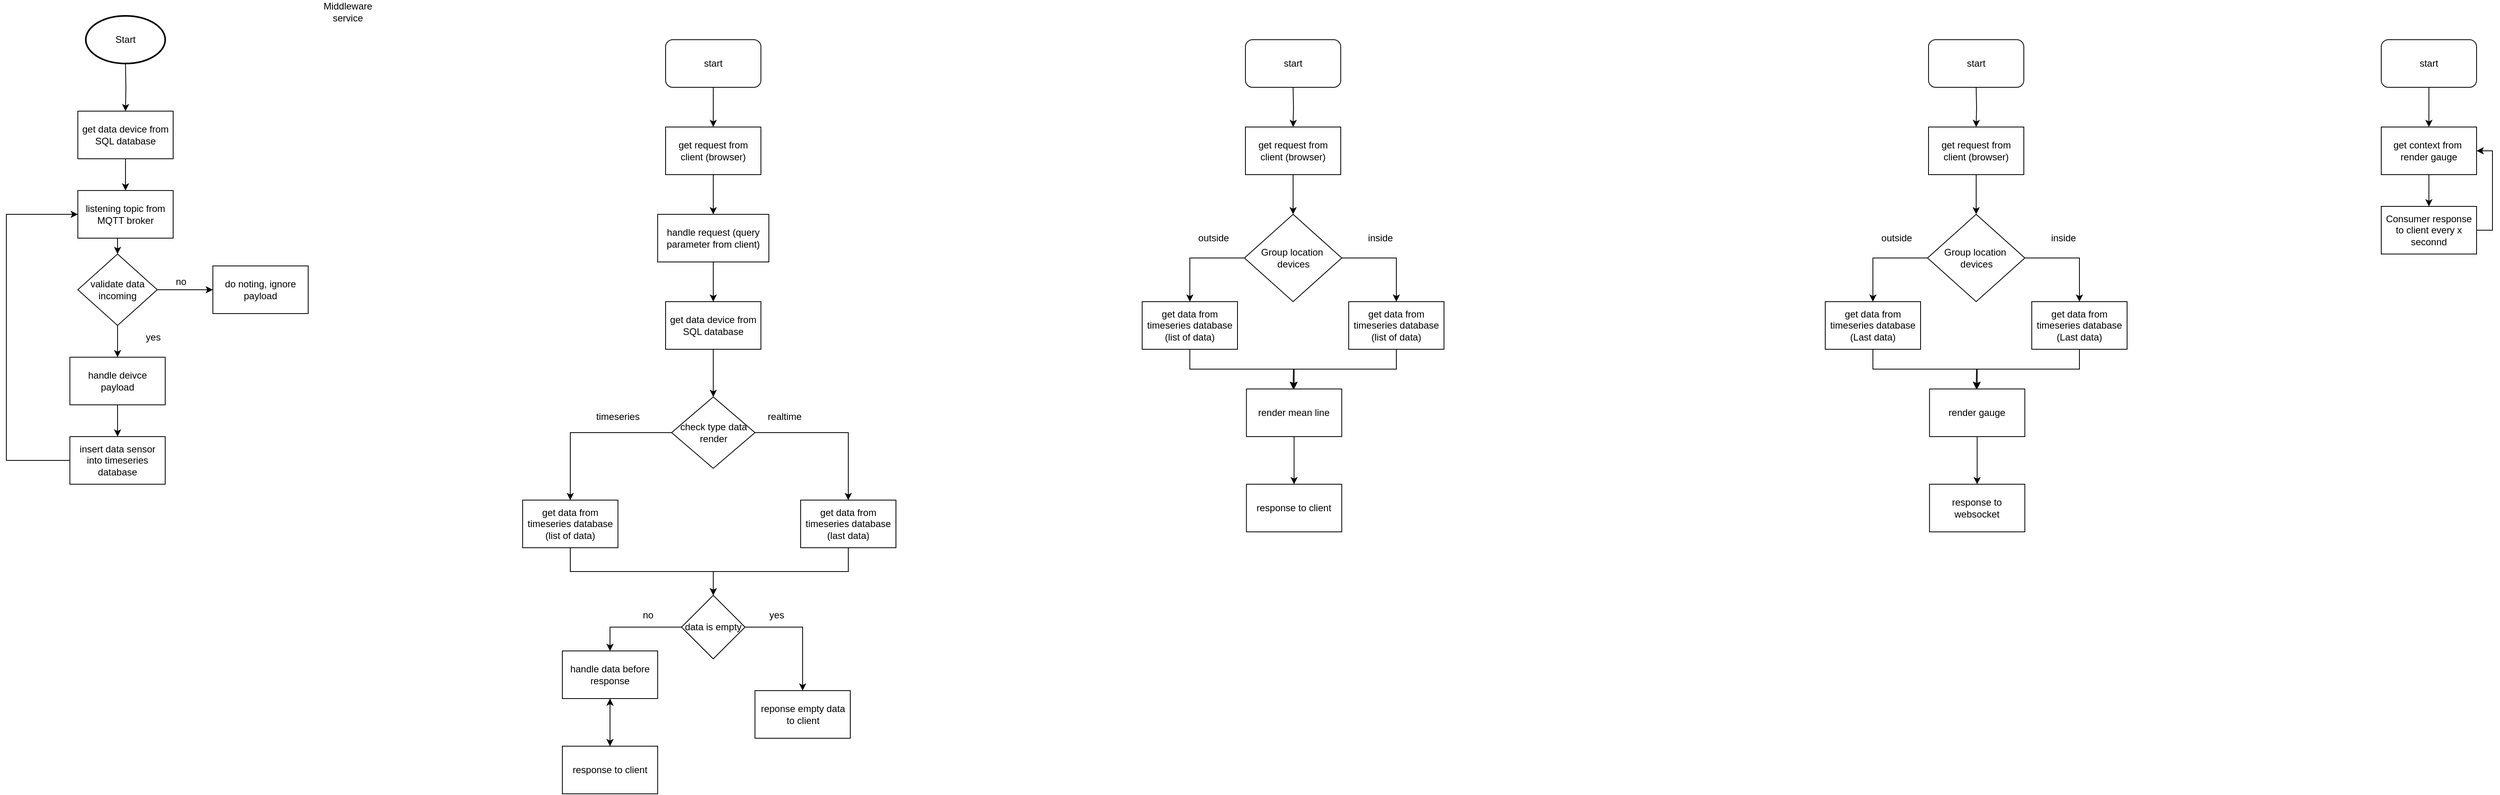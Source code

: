 <mxfile version="22.1.0" type="github">
  <diagram id="C5RBs43oDa-KdzZeNtuy" name="Page-1">
    <mxGraphModel dx="1386" dy="793" grid="1" gridSize="10" guides="1" tooltips="1" connect="1" arrows="1" fold="1" page="1" pageScale="1" pageWidth="827" pageHeight="1169" math="0" shadow="0">
      <root>
        <mxCell id="WIyWlLk6GJQsqaUBKTNV-0" />
        <mxCell id="WIyWlLk6GJQsqaUBKTNV-1" parent="WIyWlLk6GJQsqaUBKTNV-0" />
        <mxCell id="o4FVKEmSZAY0uZQRgnPp-2" value="Middleware service" style="text;html=1;strokeColor=none;fillColor=none;align=center;verticalAlign=middle;whiteSpace=wrap;rounded=0;" parent="WIyWlLk6GJQsqaUBKTNV-1" vertex="1">
          <mxGeometry x="630" y="20" width="100" height="30" as="geometry" />
        </mxCell>
        <mxCell id="o4FVKEmSZAY0uZQRgnPp-13" style="edgeStyle=orthogonalEdgeStyle;rounded=0;orthogonalLoop=1;jettySize=auto;html=1;exitX=0.5;exitY=1;exitDx=0;exitDy=0;entryX=0.5;entryY=0;entryDx=0;entryDy=0;" parent="WIyWlLk6GJQsqaUBKTNV-1" target="o4FVKEmSZAY0uZQRgnPp-16" edge="1">
          <mxGeometry relative="1" as="geometry">
            <mxPoint x="400" y="100.0" as="sourcePoint" />
          </mxGeometry>
        </mxCell>
        <mxCell id="o4FVKEmSZAY0uZQRgnPp-15" style="edgeStyle=orthogonalEdgeStyle;rounded=0;orthogonalLoop=1;jettySize=auto;html=1;exitX=0.5;exitY=1;exitDx=0;exitDy=0;entryX=0.5;entryY=0;entryDx=0;entryDy=0;" parent="WIyWlLk6GJQsqaUBKTNV-1" source="o4FVKEmSZAY0uZQRgnPp-16" target="o4FVKEmSZAY0uZQRgnPp-18" edge="1">
          <mxGeometry relative="1" as="geometry" />
        </mxCell>
        <mxCell id="o4FVKEmSZAY0uZQRgnPp-16" value="get data device from SQL database" style="rounded=0;whiteSpace=wrap;html=1;" parent="WIyWlLk6GJQsqaUBKTNV-1" vertex="1">
          <mxGeometry x="340" y="160" width="120" height="60" as="geometry" />
        </mxCell>
        <mxCell id="o4FVKEmSZAY0uZQRgnPp-17" style="edgeStyle=orthogonalEdgeStyle;rounded=0;orthogonalLoop=1;jettySize=auto;html=1;exitX=0.5;exitY=1;exitDx=0;exitDy=0;entryX=0.5;entryY=0;entryDx=0;entryDy=0;" parent="WIyWlLk6GJQsqaUBKTNV-1" source="o4FVKEmSZAY0uZQRgnPp-18" target="o4FVKEmSZAY0uZQRgnPp-23" edge="1">
          <mxGeometry relative="1" as="geometry" />
        </mxCell>
        <mxCell id="o4FVKEmSZAY0uZQRgnPp-18" value="listening topic from MQTT broker" style="rounded=0;whiteSpace=wrap;html=1;" parent="WIyWlLk6GJQsqaUBKTNV-1" vertex="1">
          <mxGeometry x="340" y="260" width="120" height="60" as="geometry" />
        </mxCell>
        <mxCell id="o4FVKEmSZAY0uZQRgnPp-19" style="edgeStyle=orthogonalEdgeStyle;rounded=0;orthogonalLoop=1;jettySize=auto;html=1;exitX=0.5;exitY=1;exitDx=0;exitDy=0;entryX=0.5;entryY=0;entryDx=0;entryDy=0;" parent="WIyWlLk6GJQsqaUBKTNV-1" source="o4FVKEmSZAY0uZQRgnPp-20" target="o4FVKEmSZAY0uZQRgnPp-25" edge="1">
          <mxGeometry relative="1" as="geometry" />
        </mxCell>
        <mxCell id="o4FVKEmSZAY0uZQRgnPp-20" value="handle deivce payload" style="rounded=0;whiteSpace=wrap;html=1;" parent="WIyWlLk6GJQsqaUBKTNV-1" vertex="1">
          <mxGeometry x="330" y="470" width="120" height="60" as="geometry" />
        </mxCell>
        <mxCell id="o4FVKEmSZAY0uZQRgnPp-21" style="edgeStyle=orthogonalEdgeStyle;rounded=0;orthogonalLoop=1;jettySize=auto;html=1;exitX=1;exitY=0.5;exitDx=0;exitDy=0;entryX=0;entryY=0.5;entryDx=0;entryDy=0;" parent="WIyWlLk6GJQsqaUBKTNV-1" source="o4FVKEmSZAY0uZQRgnPp-23" target="o4FVKEmSZAY0uZQRgnPp-24" edge="1">
          <mxGeometry relative="1" as="geometry" />
        </mxCell>
        <mxCell id="o4FVKEmSZAY0uZQRgnPp-22" style="edgeStyle=orthogonalEdgeStyle;rounded=0;orthogonalLoop=1;jettySize=auto;html=1;exitX=0.5;exitY=1;exitDx=0;exitDy=0;entryX=0.5;entryY=0;entryDx=0;entryDy=0;" parent="WIyWlLk6GJQsqaUBKTNV-1" source="o4FVKEmSZAY0uZQRgnPp-23" target="o4FVKEmSZAY0uZQRgnPp-20" edge="1">
          <mxGeometry relative="1" as="geometry" />
        </mxCell>
        <mxCell id="o4FVKEmSZAY0uZQRgnPp-23" value="validate data incoming" style="rhombus;whiteSpace=wrap;html=1;" parent="WIyWlLk6GJQsqaUBKTNV-1" vertex="1">
          <mxGeometry x="340" y="340" width="100" height="90" as="geometry" />
        </mxCell>
        <mxCell id="o4FVKEmSZAY0uZQRgnPp-24" value="do noting, ignore payload" style="rounded=0;whiteSpace=wrap;html=1;" parent="WIyWlLk6GJQsqaUBKTNV-1" vertex="1">
          <mxGeometry x="510" y="355" width="120" height="60" as="geometry" />
        </mxCell>
        <mxCell id="aOWYVo19ouYTUW9FXyHs-0" style="edgeStyle=orthogonalEdgeStyle;rounded=0;orthogonalLoop=1;jettySize=auto;html=1;exitX=0;exitY=0.5;exitDx=0;exitDy=0;entryX=0;entryY=0.5;entryDx=0;entryDy=0;" parent="WIyWlLk6GJQsqaUBKTNV-1" source="o4FVKEmSZAY0uZQRgnPp-25" target="o4FVKEmSZAY0uZQRgnPp-18" edge="1">
          <mxGeometry relative="1" as="geometry">
            <Array as="points">
              <mxPoint x="250" y="600" />
              <mxPoint x="250" y="290" />
            </Array>
          </mxGeometry>
        </mxCell>
        <mxCell id="o4FVKEmSZAY0uZQRgnPp-25" value="insert data sensor into timeseries database" style="rounded=0;whiteSpace=wrap;html=1;" parent="WIyWlLk6GJQsqaUBKTNV-1" vertex="1">
          <mxGeometry x="330" y="570" width="120" height="60" as="geometry" />
        </mxCell>
        <mxCell id="o4FVKEmSZAY0uZQRgnPp-26" value="no" style="text;html=1;strokeColor=none;fillColor=none;align=center;verticalAlign=middle;whiteSpace=wrap;rounded=0;" parent="WIyWlLk6GJQsqaUBKTNV-1" vertex="1">
          <mxGeometry x="440" y="360" width="60" height="30" as="geometry" />
        </mxCell>
        <mxCell id="o4FVKEmSZAY0uZQRgnPp-27" value="yes" style="text;html=1;strokeColor=none;fillColor=none;align=center;verticalAlign=middle;whiteSpace=wrap;rounded=0;" parent="WIyWlLk6GJQsqaUBKTNV-1" vertex="1">
          <mxGeometry x="405" y="430" width="60" height="30" as="geometry" />
        </mxCell>
        <mxCell id="o4FVKEmSZAY0uZQRgnPp-28" value="Start" style="strokeWidth=2;html=1;shape=mxgraph.flowchart.start_1;whiteSpace=wrap;" parent="WIyWlLk6GJQsqaUBKTNV-1" vertex="1">
          <mxGeometry x="350" y="40" width="100" height="60" as="geometry" />
        </mxCell>
        <mxCell id="1N5oNLTA6w59IetpOZ35-13" style="edgeStyle=orthogonalEdgeStyle;rounded=0;orthogonalLoop=1;jettySize=auto;html=1;exitX=0.5;exitY=1;exitDx=0;exitDy=0;entryX=0.5;entryY=0;entryDx=0;entryDy=0;" parent="WIyWlLk6GJQsqaUBKTNV-1" source="1N5oNLTA6w59IetpOZ35-14" target="1N5oNLTA6w59IetpOZ35-26" edge="1">
          <mxGeometry relative="1" as="geometry" />
        </mxCell>
        <mxCell id="1N5oNLTA6w59IetpOZ35-14" value="start" style="rounded=1;whiteSpace=wrap;html=1;" parent="WIyWlLk6GJQsqaUBKTNV-1" vertex="1">
          <mxGeometry x="1080" y="70" width="120" height="60" as="geometry" />
        </mxCell>
        <mxCell id="1N5oNLTA6w59IetpOZ35-15" style="edgeStyle=orthogonalEdgeStyle;rounded=0;orthogonalLoop=1;jettySize=auto;html=1;exitX=0.5;exitY=1;exitDx=0;exitDy=0;entryX=0.5;entryY=0;entryDx=0;entryDy=0;" parent="WIyWlLk6GJQsqaUBKTNV-1" source="1N5oNLTA6w59IetpOZ35-16" target="1N5oNLTA6w59IetpOZ35-21" edge="1">
          <mxGeometry relative="1" as="geometry">
            <mxPoint x="1140" y="500" as="targetPoint" />
            <Array as="points">
              <mxPoint x="1140" y="510" />
              <mxPoint x="1140" y="510" />
            </Array>
          </mxGeometry>
        </mxCell>
        <mxCell id="1N5oNLTA6w59IetpOZ35-16" value="get data device from SQL database" style="rounded=0;whiteSpace=wrap;html=1;" parent="WIyWlLk6GJQsqaUBKTNV-1" vertex="1">
          <mxGeometry x="1080" y="400" width="120" height="60" as="geometry" />
        </mxCell>
        <mxCell id="1N5oNLTA6w59IetpOZ35-17" style="edgeStyle=orthogonalEdgeStyle;rounded=0;orthogonalLoop=1;jettySize=auto;html=1;" parent="WIyWlLk6GJQsqaUBKTNV-1" source="1N5oNLTA6w59IetpOZ35-18" target="1N5oNLTA6w59IetpOZ35-33" edge="1">
          <mxGeometry relative="1" as="geometry">
            <Array as="points">
              <mxPoint x="960" y="740" />
              <mxPoint x="1140" y="740" />
            </Array>
          </mxGeometry>
        </mxCell>
        <mxCell id="1N5oNLTA6w59IetpOZ35-18" value="get data from timeseries database&lt;br&gt;(list of data)" style="rounded=0;whiteSpace=wrap;html=1;" parent="WIyWlLk6GJQsqaUBKTNV-1" vertex="1">
          <mxGeometry x="900" y="650" width="120" height="60" as="geometry" />
        </mxCell>
        <mxCell id="1N5oNLTA6w59IetpOZ35-19" style="edgeStyle=orthogonalEdgeStyle;rounded=0;orthogonalLoop=1;jettySize=auto;html=1;exitX=1;exitY=0.5;exitDx=0;exitDy=0;entryX=0.5;entryY=0;entryDx=0;entryDy=0;" parent="WIyWlLk6GJQsqaUBKTNV-1" source="1N5oNLTA6w59IetpOZ35-21" target="1N5oNLTA6w59IetpOZ35-23" edge="1">
          <mxGeometry relative="1" as="geometry">
            <mxPoint x="1250" y="670" as="targetPoint" />
          </mxGeometry>
        </mxCell>
        <mxCell id="1N5oNLTA6w59IetpOZ35-20" style="edgeStyle=orthogonalEdgeStyle;rounded=0;orthogonalLoop=1;jettySize=auto;html=1;entryX=0.5;entryY=0;entryDx=0;entryDy=0;" parent="WIyWlLk6GJQsqaUBKTNV-1" source="1N5oNLTA6w59IetpOZ35-21" target="1N5oNLTA6w59IetpOZ35-18" edge="1">
          <mxGeometry relative="1" as="geometry" />
        </mxCell>
        <mxCell id="1N5oNLTA6w59IetpOZ35-21" value="check type data render" style="rhombus;whiteSpace=wrap;html=1;" parent="WIyWlLk6GJQsqaUBKTNV-1" vertex="1">
          <mxGeometry x="1087.5" y="520" width="105" height="90" as="geometry" />
        </mxCell>
        <mxCell id="1N5oNLTA6w59IetpOZ35-22" style="edgeStyle=orthogonalEdgeStyle;rounded=0;orthogonalLoop=1;jettySize=auto;html=1;exitX=0.5;exitY=1;exitDx=0;exitDy=0;" parent="WIyWlLk6GJQsqaUBKTNV-1" source="1N5oNLTA6w59IetpOZ35-23" target="1N5oNLTA6w59IetpOZ35-33" edge="1">
          <mxGeometry relative="1" as="geometry" />
        </mxCell>
        <mxCell id="1N5oNLTA6w59IetpOZ35-23" value="get data from timeseries database&lt;br&gt;(last data)" style="rounded=0;whiteSpace=wrap;html=1;" parent="WIyWlLk6GJQsqaUBKTNV-1" vertex="1">
          <mxGeometry x="1250" y="650" width="120" height="60" as="geometry" />
        </mxCell>
        <mxCell id="1N5oNLTA6w59IetpOZ35-24" value="reponse empty data&lt;br&gt;to client" style="rounded=0;whiteSpace=wrap;html=1;" parent="WIyWlLk6GJQsqaUBKTNV-1" vertex="1">
          <mxGeometry x="1192.5" y="890" width="120" height="60" as="geometry" />
        </mxCell>
        <mxCell id="1N5oNLTA6w59IetpOZ35-25" style="edgeStyle=orthogonalEdgeStyle;rounded=0;orthogonalLoop=1;jettySize=auto;html=1;exitX=0.5;exitY=1;exitDx=0;exitDy=0;" parent="WIyWlLk6GJQsqaUBKTNV-1" source="1N5oNLTA6w59IetpOZ35-26" target="1N5oNLTA6w59IetpOZ35-28" edge="1">
          <mxGeometry relative="1" as="geometry" />
        </mxCell>
        <mxCell id="1N5oNLTA6w59IetpOZ35-26" value="get request from client (browser)" style="rounded=0;whiteSpace=wrap;html=1;" parent="WIyWlLk6GJQsqaUBKTNV-1" vertex="1">
          <mxGeometry x="1080" y="180" width="120" height="60" as="geometry" />
        </mxCell>
        <mxCell id="1N5oNLTA6w59IetpOZ35-27" style="edgeStyle=orthogonalEdgeStyle;rounded=0;orthogonalLoop=1;jettySize=auto;html=1;exitX=0.5;exitY=1;exitDx=0;exitDy=0;" parent="WIyWlLk6GJQsqaUBKTNV-1" source="1N5oNLTA6w59IetpOZ35-28" target="1N5oNLTA6w59IetpOZ35-16" edge="1">
          <mxGeometry relative="1" as="geometry" />
        </mxCell>
        <mxCell id="1N5oNLTA6w59IetpOZ35-28" value="handle request (query parameter from client)" style="rounded=0;whiteSpace=wrap;html=1;" parent="WIyWlLk6GJQsqaUBKTNV-1" vertex="1">
          <mxGeometry x="1070" y="290" width="140" height="60" as="geometry" />
        </mxCell>
        <mxCell id="1N5oNLTA6w59IetpOZ35-29" value="timeseries" style="text;html=1;strokeColor=none;fillColor=none;align=center;verticalAlign=middle;whiteSpace=wrap;rounded=0;" parent="WIyWlLk6GJQsqaUBKTNV-1" vertex="1">
          <mxGeometry x="990" y="530" width="60" height="30" as="geometry" />
        </mxCell>
        <mxCell id="1N5oNLTA6w59IetpOZ35-30" value="realtime" style="text;html=1;strokeColor=none;fillColor=none;align=center;verticalAlign=middle;whiteSpace=wrap;rounded=0;" parent="WIyWlLk6GJQsqaUBKTNV-1" vertex="1">
          <mxGeometry x="1200" y="530" width="60" height="30" as="geometry" />
        </mxCell>
        <mxCell id="1N5oNLTA6w59IetpOZ35-31" style="edgeStyle=orthogonalEdgeStyle;rounded=0;orthogonalLoop=1;jettySize=auto;html=1;entryX=0.5;entryY=0;entryDx=0;entryDy=0;" parent="WIyWlLk6GJQsqaUBKTNV-1" source="1N5oNLTA6w59IetpOZ35-33" target="1N5oNLTA6w59IetpOZ35-24" edge="1">
          <mxGeometry relative="1" as="geometry" />
        </mxCell>
        <mxCell id="1N5oNLTA6w59IetpOZ35-32" style="edgeStyle=orthogonalEdgeStyle;rounded=0;orthogonalLoop=1;jettySize=auto;html=1;exitX=0;exitY=0.5;exitDx=0;exitDy=0;entryX=0.5;entryY=0;entryDx=0;entryDy=0;" parent="WIyWlLk6GJQsqaUBKTNV-1" source="1N5oNLTA6w59IetpOZ35-33" target="1N5oNLTA6w59IetpOZ35-35" edge="1">
          <mxGeometry relative="1" as="geometry" />
        </mxCell>
        <mxCell id="1N5oNLTA6w59IetpOZ35-33" value="data is empty" style="rhombus;whiteSpace=wrap;html=1;" parent="WIyWlLk6GJQsqaUBKTNV-1" vertex="1">
          <mxGeometry x="1100" y="770" width="80" height="80" as="geometry" />
        </mxCell>
        <mxCell id="1N5oNLTA6w59IetpOZ35-34" style="edgeStyle=orthogonalEdgeStyle;rounded=0;orthogonalLoop=1;jettySize=auto;html=1;exitX=0.5;exitY=1;exitDx=0;exitDy=0;entryX=0.5;entryY=0;entryDx=0;entryDy=0;" parent="WIyWlLk6GJQsqaUBKTNV-1" source="1N5oNLTA6w59IetpOZ35-35" target="1N5oNLTA6w59IetpOZ35-36" edge="1">
          <mxGeometry relative="1" as="geometry" />
        </mxCell>
        <mxCell id="1N5oNLTA6w59IetpOZ35-35" value="handle data before response" style="rounded=0;whiteSpace=wrap;html=1;" parent="WIyWlLk6GJQsqaUBKTNV-1" vertex="1">
          <mxGeometry x="950" y="840" width="120" height="60" as="geometry" />
        </mxCell>
        <mxCell id="o_nq6FaUGZzpaWFkzO3n-18" value="" style="edgeStyle=orthogonalEdgeStyle;rounded=0;orthogonalLoop=1;jettySize=auto;html=1;" edge="1" parent="WIyWlLk6GJQsqaUBKTNV-1" source="1N5oNLTA6w59IetpOZ35-36" target="1N5oNLTA6w59IetpOZ35-35">
          <mxGeometry relative="1" as="geometry" />
        </mxCell>
        <mxCell id="1N5oNLTA6w59IetpOZ35-36" value="response to client" style="rounded=0;whiteSpace=wrap;html=1;" parent="WIyWlLk6GJQsqaUBKTNV-1" vertex="1">
          <mxGeometry x="950" y="960" width="120" height="60" as="geometry" />
        </mxCell>
        <mxCell id="1N5oNLTA6w59IetpOZ35-37" value="no" style="text;html=1;strokeColor=none;fillColor=none;align=center;verticalAlign=middle;whiteSpace=wrap;rounded=0;" parent="WIyWlLk6GJQsqaUBKTNV-1" vertex="1">
          <mxGeometry x="1027.5" y="780" width="60" height="30" as="geometry" />
        </mxCell>
        <mxCell id="1N5oNLTA6w59IetpOZ35-38" value="yes" style="text;html=1;strokeColor=none;fillColor=none;align=center;verticalAlign=middle;whiteSpace=wrap;rounded=0;" parent="WIyWlLk6GJQsqaUBKTNV-1" vertex="1">
          <mxGeometry x="1190" y="780" width="60" height="30" as="geometry" />
        </mxCell>
        <mxCell id="o_nq6FaUGZzpaWFkzO3n-0" value="start" style="rounded=1;whiteSpace=wrap;html=1;" vertex="1" parent="WIyWlLk6GJQsqaUBKTNV-1">
          <mxGeometry x="1810" y="70" width="120" height="60" as="geometry" />
        </mxCell>
        <mxCell id="o_nq6FaUGZzpaWFkzO3n-2" style="edgeStyle=orthogonalEdgeStyle;rounded=0;orthogonalLoop=1;jettySize=auto;html=1;exitX=0.5;exitY=1;exitDx=0;exitDy=0;entryX=0.5;entryY=0;entryDx=0;entryDy=0;" edge="1" parent="WIyWlLk6GJQsqaUBKTNV-1" target="o_nq6FaUGZzpaWFkzO3n-4">
          <mxGeometry relative="1" as="geometry">
            <mxPoint x="1870" y="130" as="sourcePoint" />
          </mxGeometry>
        </mxCell>
        <mxCell id="o_nq6FaUGZzpaWFkzO3n-3" style="edgeStyle=orthogonalEdgeStyle;rounded=0;orthogonalLoop=1;jettySize=auto;html=1;exitX=0.5;exitY=1;exitDx=0;exitDy=0;" edge="1" parent="WIyWlLk6GJQsqaUBKTNV-1" source="o_nq6FaUGZzpaWFkzO3n-4">
          <mxGeometry relative="1" as="geometry">
            <mxPoint x="1870" y="290" as="targetPoint" />
          </mxGeometry>
        </mxCell>
        <mxCell id="o_nq6FaUGZzpaWFkzO3n-4" value="get request from client (browser)" style="rounded=0;whiteSpace=wrap;html=1;" vertex="1" parent="WIyWlLk6GJQsqaUBKTNV-1">
          <mxGeometry x="1810" y="180" width="120" height="60" as="geometry" />
        </mxCell>
        <mxCell id="o_nq6FaUGZzpaWFkzO3n-8" style="edgeStyle=orthogonalEdgeStyle;rounded=0;orthogonalLoop=1;jettySize=auto;html=1;exitX=0;exitY=0.5;exitDx=0;exitDy=0;entryX=0.5;entryY=0;entryDx=0;entryDy=0;" edge="1" parent="WIyWlLk6GJQsqaUBKTNV-1" source="o_nq6FaUGZzpaWFkzO3n-6" target="o_nq6FaUGZzpaWFkzO3n-7">
          <mxGeometry relative="1" as="geometry" />
        </mxCell>
        <mxCell id="o_nq6FaUGZzpaWFkzO3n-11" style="edgeStyle=orthogonalEdgeStyle;rounded=0;orthogonalLoop=1;jettySize=auto;html=1;exitX=1;exitY=0.5;exitDx=0;exitDy=0;entryX=0.5;entryY=0;entryDx=0;entryDy=0;" edge="1" parent="WIyWlLk6GJQsqaUBKTNV-1" source="o_nq6FaUGZzpaWFkzO3n-6" target="o_nq6FaUGZzpaWFkzO3n-10">
          <mxGeometry relative="1" as="geometry" />
        </mxCell>
        <mxCell id="o_nq6FaUGZzpaWFkzO3n-6" value="Group location&amp;nbsp;&lt;br&gt;devices" style="rhombus;whiteSpace=wrap;html=1;" vertex="1" parent="WIyWlLk6GJQsqaUBKTNV-1">
          <mxGeometry x="1808.75" y="290" width="122.5" height="110" as="geometry" />
        </mxCell>
        <mxCell id="o_nq6FaUGZzpaWFkzO3n-16" style="edgeStyle=orthogonalEdgeStyle;rounded=0;orthogonalLoop=1;jettySize=auto;html=1;exitX=0.5;exitY=1;exitDx=0;exitDy=0;" edge="1" parent="WIyWlLk6GJQsqaUBKTNV-1" source="o_nq6FaUGZzpaWFkzO3n-7" target="o_nq6FaUGZzpaWFkzO3n-15">
          <mxGeometry relative="1" as="geometry" />
        </mxCell>
        <mxCell id="o_nq6FaUGZzpaWFkzO3n-7" value="get data from timeseries database&lt;br&gt;(list of data)" style="rounded=0;whiteSpace=wrap;html=1;" vertex="1" parent="WIyWlLk6GJQsqaUBKTNV-1">
          <mxGeometry x="1680" y="400" width="120" height="60" as="geometry" />
        </mxCell>
        <mxCell id="o_nq6FaUGZzpaWFkzO3n-9" value="outside" style="text;html=1;strokeColor=none;fillColor=none;align=center;verticalAlign=middle;whiteSpace=wrap;rounded=0;" vertex="1" parent="WIyWlLk6GJQsqaUBKTNV-1">
          <mxGeometry x="1740" y="305" width="60" height="30" as="geometry" />
        </mxCell>
        <mxCell id="o_nq6FaUGZzpaWFkzO3n-17" style="edgeStyle=orthogonalEdgeStyle;rounded=0;orthogonalLoop=1;jettySize=auto;html=1;exitX=0.5;exitY=1;exitDx=0;exitDy=0;" edge="1" parent="WIyWlLk6GJQsqaUBKTNV-1" source="o_nq6FaUGZzpaWFkzO3n-10">
          <mxGeometry relative="1" as="geometry">
            <mxPoint x="1870" y="510" as="targetPoint" />
          </mxGeometry>
        </mxCell>
        <mxCell id="o_nq6FaUGZzpaWFkzO3n-10" value="get data from timeseries database&lt;br&gt;(list of data)" style="rounded=0;whiteSpace=wrap;html=1;" vertex="1" parent="WIyWlLk6GJQsqaUBKTNV-1">
          <mxGeometry x="1940" y="400" width="120" height="60" as="geometry" />
        </mxCell>
        <mxCell id="o_nq6FaUGZzpaWFkzO3n-12" value="inside" style="text;html=1;strokeColor=none;fillColor=none;align=center;verticalAlign=middle;whiteSpace=wrap;rounded=0;" vertex="1" parent="WIyWlLk6GJQsqaUBKTNV-1">
          <mxGeometry x="1950" y="305" width="60" height="30" as="geometry" />
        </mxCell>
        <mxCell id="o_nq6FaUGZzpaWFkzO3n-20" style="edgeStyle=orthogonalEdgeStyle;rounded=0;orthogonalLoop=1;jettySize=auto;html=1;exitX=0.5;exitY=1;exitDx=0;exitDy=0;" edge="1" parent="WIyWlLk6GJQsqaUBKTNV-1" source="o_nq6FaUGZzpaWFkzO3n-15" target="o_nq6FaUGZzpaWFkzO3n-19">
          <mxGeometry relative="1" as="geometry" />
        </mxCell>
        <mxCell id="o_nq6FaUGZzpaWFkzO3n-15" value="render mean line" style="rounded=0;whiteSpace=wrap;html=1;" vertex="1" parent="WIyWlLk6GJQsqaUBKTNV-1">
          <mxGeometry x="1811.25" y="510" width="120" height="60" as="geometry" />
        </mxCell>
        <mxCell id="o_nq6FaUGZzpaWFkzO3n-19" value="response to client" style="rounded=0;whiteSpace=wrap;html=1;" vertex="1" parent="WIyWlLk6GJQsqaUBKTNV-1">
          <mxGeometry x="1811.25" y="630" width="120" height="60" as="geometry" />
        </mxCell>
        <mxCell id="o_nq6FaUGZzpaWFkzO3n-21" value="start" style="rounded=1;whiteSpace=wrap;html=1;" vertex="1" parent="WIyWlLk6GJQsqaUBKTNV-1">
          <mxGeometry x="2670" y="70" width="120" height="60" as="geometry" />
        </mxCell>
        <mxCell id="o_nq6FaUGZzpaWFkzO3n-22" style="edgeStyle=orthogonalEdgeStyle;rounded=0;orthogonalLoop=1;jettySize=auto;html=1;exitX=0.5;exitY=1;exitDx=0;exitDy=0;entryX=0.5;entryY=0;entryDx=0;entryDy=0;" edge="1" parent="WIyWlLk6GJQsqaUBKTNV-1" target="o_nq6FaUGZzpaWFkzO3n-24">
          <mxGeometry relative="1" as="geometry">
            <mxPoint x="2730" y="130" as="sourcePoint" />
          </mxGeometry>
        </mxCell>
        <mxCell id="o_nq6FaUGZzpaWFkzO3n-23" style="edgeStyle=orthogonalEdgeStyle;rounded=0;orthogonalLoop=1;jettySize=auto;html=1;exitX=0.5;exitY=1;exitDx=0;exitDy=0;" edge="1" parent="WIyWlLk6GJQsqaUBKTNV-1" source="o_nq6FaUGZzpaWFkzO3n-24">
          <mxGeometry relative="1" as="geometry">
            <mxPoint x="2730" y="290" as="targetPoint" />
          </mxGeometry>
        </mxCell>
        <mxCell id="o_nq6FaUGZzpaWFkzO3n-24" value="get request from client (browser)" style="rounded=0;whiteSpace=wrap;html=1;" vertex="1" parent="WIyWlLk6GJQsqaUBKTNV-1">
          <mxGeometry x="2670" y="180" width="120" height="60" as="geometry" />
        </mxCell>
        <mxCell id="o_nq6FaUGZzpaWFkzO3n-25" style="edgeStyle=orthogonalEdgeStyle;rounded=0;orthogonalLoop=1;jettySize=auto;html=1;exitX=0;exitY=0.5;exitDx=0;exitDy=0;entryX=0.5;entryY=0;entryDx=0;entryDy=0;" edge="1" parent="WIyWlLk6GJQsqaUBKTNV-1" source="o_nq6FaUGZzpaWFkzO3n-27" target="o_nq6FaUGZzpaWFkzO3n-29">
          <mxGeometry relative="1" as="geometry" />
        </mxCell>
        <mxCell id="o_nq6FaUGZzpaWFkzO3n-26" style="edgeStyle=orthogonalEdgeStyle;rounded=0;orthogonalLoop=1;jettySize=auto;html=1;exitX=1;exitY=0.5;exitDx=0;exitDy=0;entryX=0.5;entryY=0;entryDx=0;entryDy=0;" edge="1" parent="WIyWlLk6GJQsqaUBKTNV-1" source="o_nq6FaUGZzpaWFkzO3n-27" target="o_nq6FaUGZzpaWFkzO3n-32">
          <mxGeometry relative="1" as="geometry" />
        </mxCell>
        <mxCell id="o_nq6FaUGZzpaWFkzO3n-27" value="Group location&amp;nbsp;&lt;br&gt;devices" style="rhombus;whiteSpace=wrap;html=1;" vertex="1" parent="WIyWlLk6GJQsqaUBKTNV-1">
          <mxGeometry x="2668.75" y="290" width="122.5" height="110" as="geometry" />
        </mxCell>
        <mxCell id="o_nq6FaUGZzpaWFkzO3n-28" style="edgeStyle=orthogonalEdgeStyle;rounded=0;orthogonalLoop=1;jettySize=auto;html=1;exitX=0.5;exitY=1;exitDx=0;exitDy=0;" edge="1" parent="WIyWlLk6GJQsqaUBKTNV-1" source="o_nq6FaUGZzpaWFkzO3n-29" target="o_nq6FaUGZzpaWFkzO3n-35">
          <mxGeometry relative="1" as="geometry" />
        </mxCell>
        <mxCell id="o_nq6FaUGZzpaWFkzO3n-29" value="get data from timeseries database&lt;br&gt;(Last data)" style="rounded=0;whiteSpace=wrap;html=1;" vertex="1" parent="WIyWlLk6GJQsqaUBKTNV-1">
          <mxGeometry x="2540" y="400" width="120" height="60" as="geometry" />
        </mxCell>
        <mxCell id="o_nq6FaUGZzpaWFkzO3n-30" value="outside" style="text;html=1;strokeColor=none;fillColor=none;align=center;verticalAlign=middle;whiteSpace=wrap;rounded=0;" vertex="1" parent="WIyWlLk6GJQsqaUBKTNV-1">
          <mxGeometry x="2600" y="305" width="60" height="30" as="geometry" />
        </mxCell>
        <mxCell id="o_nq6FaUGZzpaWFkzO3n-31" style="edgeStyle=orthogonalEdgeStyle;rounded=0;orthogonalLoop=1;jettySize=auto;html=1;exitX=0.5;exitY=1;exitDx=0;exitDy=0;" edge="1" parent="WIyWlLk6GJQsqaUBKTNV-1" source="o_nq6FaUGZzpaWFkzO3n-32">
          <mxGeometry relative="1" as="geometry">
            <mxPoint x="2730" y="510" as="targetPoint" />
          </mxGeometry>
        </mxCell>
        <mxCell id="o_nq6FaUGZzpaWFkzO3n-32" value="get data from timeseries database&lt;br&gt;(Last data)" style="rounded=0;whiteSpace=wrap;html=1;" vertex="1" parent="WIyWlLk6GJQsqaUBKTNV-1">
          <mxGeometry x="2800" y="400" width="120" height="60" as="geometry" />
        </mxCell>
        <mxCell id="o_nq6FaUGZzpaWFkzO3n-33" value="inside" style="text;html=1;strokeColor=none;fillColor=none;align=center;verticalAlign=middle;whiteSpace=wrap;rounded=0;" vertex="1" parent="WIyWlLk6GJQsqaUBKTNV-1">
          <mxGeometry x="2810" y="305" width="60" height="30" as="geometry" />
        </mxCell>
        <mxCell id="o_nq6FaUGZzpaWFkzO3n-34" style="edgeStyle=orthogonalEdgeStyle;rounded=0;orthogonalLoop=1;jettySize=auto;html=1;exitX=0.5;exitY=1;exitDx=0;exitDy=0;" edge="1" parent="WIyWlLk6GJQsqaUBKTNV-1" source="o_nq6FaUGZzpaWFkzO3n-35" target="o_nq6FaUGZzpaWFkzO3n-36">
          <mxGeometry relative="1" as="geometry" />
        </mxCell>
        <mxCell id="o_nq6FaUGZzpaWFkzO3n-35" value="render gauge" style="rounded=0;whiteSpace=wrap;html=1;" vertex="1" parent="WIyWlLk6GJQsqaUBKTNV-1">
          <mxGeometry x="2671.25" y="510" width="120" height="60" as="geometry" />
        </mxCell>
        <mxCell id="o_nq6FaUGZzpaWFkzO3n-36" value="response to websocket" style="rounded=0;whiteSpace=wrap;html=1;" vertex="1" parent="WIyWlLk6GJQsqaUBKTNV-1">
          <mxGeometry x="2671.25" y="630" width="120" height="60" as="geometry" />
        </mxCell>
        <mxCell id="o_nq6FaUGZzpaWFkzO3n-40" style="edgeStyle=orthogonalEdgeStyle;rounded=0;orthogonalLoop=1;jettySize=auto;html=1;exitX=0.5;exitY=1;exitDx=0;exitDy=0;entryX=0.5;entryY=0;entryDx=0;entryDy=0;" edge="1" parent="WIyWlLk6GJQsqaUBKTNV-1" source="o_nq6FaUGZzpaWFkzO3n-37" target="o_nq6FaUGZzpaWFkzO3n-39">
          <mxGeometry relative="1" as="geometry" />
        </mxCell>
        <mxCell id="o_nq6FaUGZzpaWFkzO3n-37" value="start" style="rounded=1;whiteSpace=wrap;html=1;" vertex="1" parent="WIyWlLk6GJQsqaUBKTNV-1">
          <mxGeometry x="3240" y="70" width="120" height="60" as="geometry" />
        </mxCell>
        <mxCell id="o_nq6FaUGZzpaWFkzO3n-42" style="edgeStyle=orthogonalEdgeStyle;rounded=0;orthogonalLoop=1;jettySize=auto;html=1;exitX=0.5;exitY=1;exitDx=0;exitDy=0;entryX=0.5;entryY=0;entryDx=0;entryDy=0;" edge="1" parent="WIyWlLk6GJQsqaUBKTNV-1" source="o_nq6FaUGZzpaWFkzO3n-39" target="o_nq6FaUGZzpaWFkzO3n-41">
          <mxGeometry relative="1" as="geometry" />
        </mxCell>
        <mxCell id="o_nq6FaUGZzpaWFkzO3n-39" value="get context from&amp;nbsp; render gauge" style="rounded=0;whiteSpace=wrap;html=1;" vertex="1" parent="WIyWlLk6GJQsqaUBKTNV-1">
          <mxGeometry x="3240" y="180" width="120" height="60" as="geometry" />
        </mxCell>
        <mxCell id="o_nq6FaUGZzpaWFkzO3n-44" style="edgeStyle=orthogonalEdgeStyle;rounded=0;orthogonalLoop=1;jettySize=auto;html=1;exitX=1;exitY=0.5;exitDx=0;exitDy=0;entryX=1;entryY=0.5;entryDx=0;entryDy=0;" edge="1" parent="WIyWlLk6GJQsqaUBKTNV-1" source="o_nq6FaUGZzpaWFkzO3n-41" target="o_nq6FaUGZzpaWFkzO3n-39">
          <mxGeometry relative="1" as="geometry" />
        </mxCell>
        <mxCell id="o_nq6FaUGZzpaWFkzO3n-41" value="Consumer response to client every x seconnd" style="rounded=0;whiteSpace=wrap;html=1;" vertex="1" parent="WIyWlLk6GJQsqaUBKTNV-1">
          <mxGeometry x="3240" y="280" width="120" height="60" as="geometry" />
        </mxCell>
      </root>
    </mxGraphModel>
  </diagram>
</mxfile>
